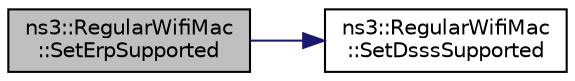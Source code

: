 digraph "ns3::RegularWifiMac::SetErpSupported"
{
 // LATEX_PDF_SIZE
  edge [fontname="Helvetica",fontsize="10",labelfontname="Helvetica",labelfontsize="10"];
  node [fontname="Helvetica",fontsize="10",shape=record];
  rankdir="LR";
  Node1 [label="ns3::RegularWifiMac\l::SetErpSupported",height=0.2,width=0.4,color="black", fillcolor="grey75", style="filled", fontcolor="black",tooltip="Enable or disable ERP support for the device."];
  Node1 -> Node2 [color="midnightblue",fontsize="10",style="solid",fontname="Helvetica"];
  Node2 [label="ns3::RegularWifiMac\l::SetDsssSupported",height=0.2,width=0.4,color="black", fillcolor="white", style="filled",URL="$classns3_1_1_regular_wifi_mac.html#ac704c4df1771a9e7c0f9ff3bb72ca6fe",tooltip="Enable or disable DSSS support for the device."];
}
